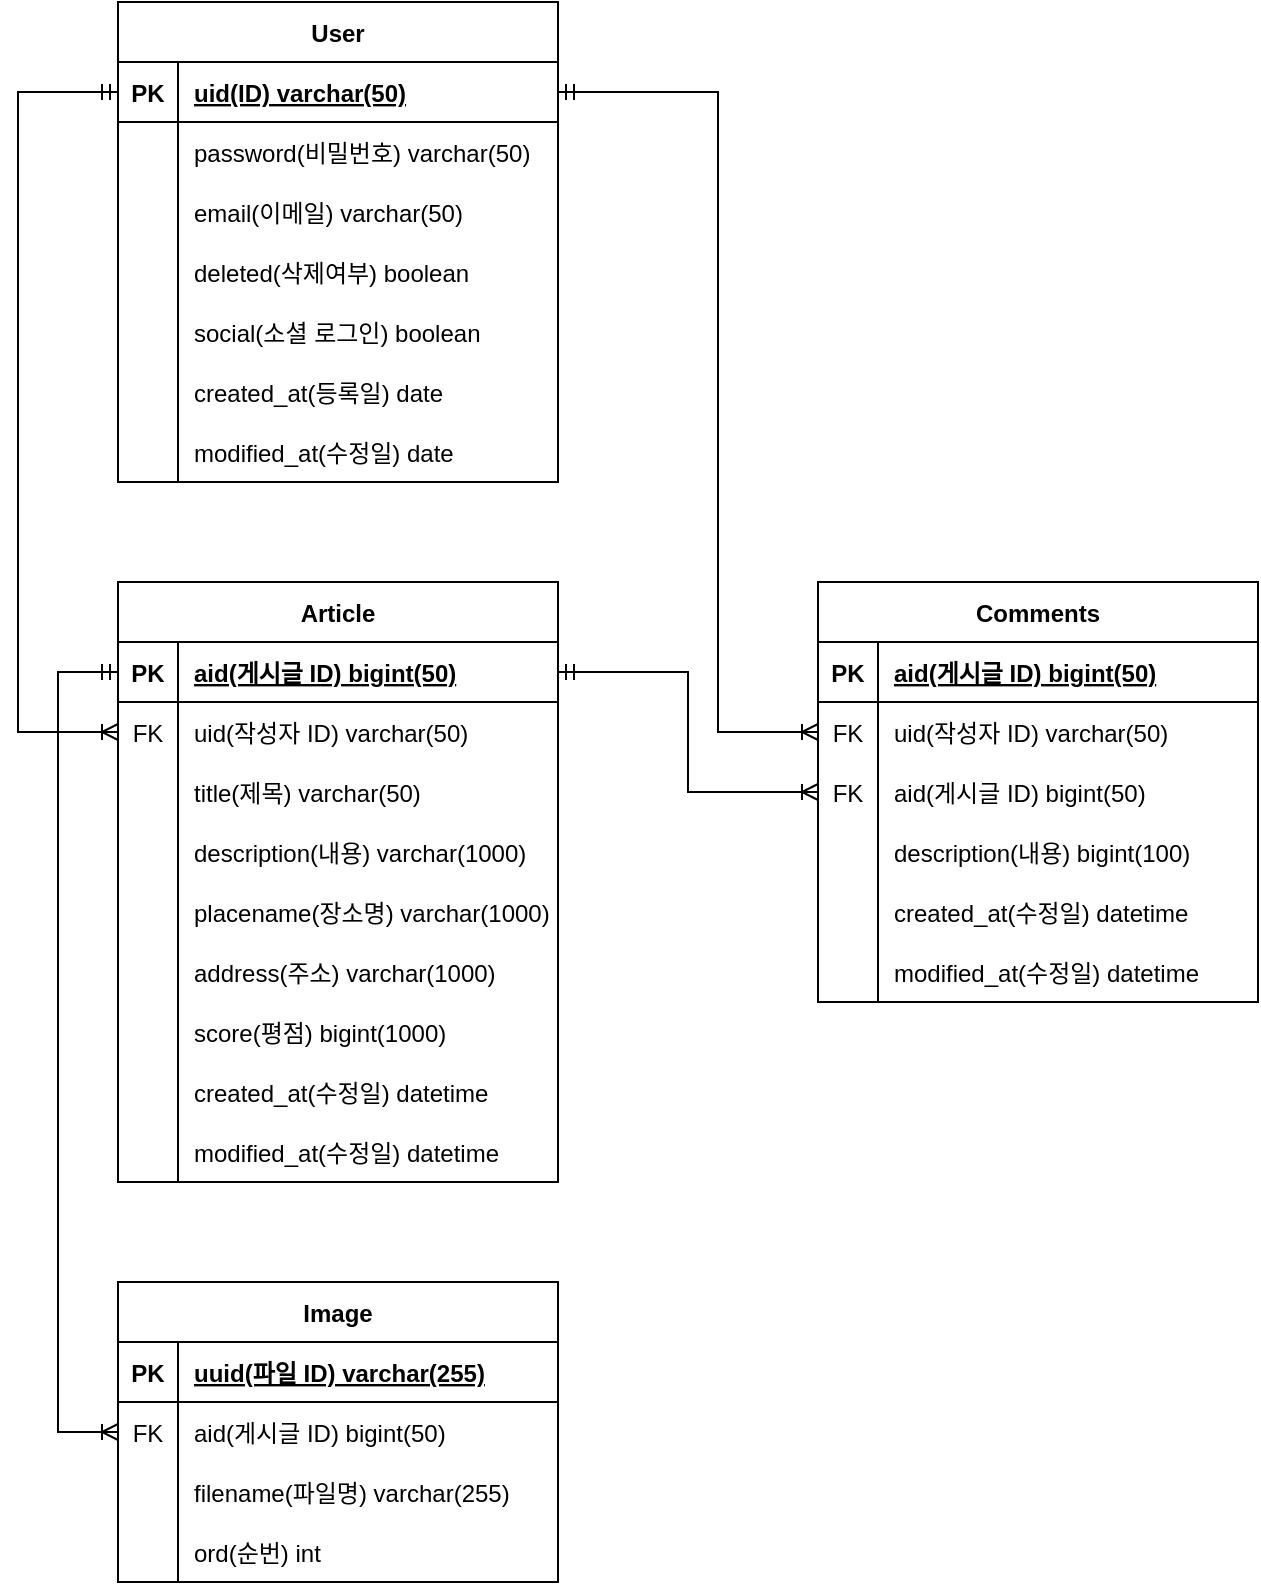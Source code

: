 <mxfile version="20.7.4" type="github">
  <diagram id="lWn-qGTPHl8bMHTvLplZ" name="페이지-1">
    <mxGraphModel dx="1434" dy="796" grid="1" gridSize="10" guides="1" tooltips="1" connect="1" arrows="1" fold="1" page="1" pageScale="1" pageWidth="827" pageHeight="1169" math="0" shadow="0">
      <root>
        <mxCell id="0" />
        <mxCell id="1" parent="0" />
        <mxCell id="y_f0K4TrW3ee3rNUwhz7-5" value="User" style="shape=table;startSize=30;container=1;collapsible=1;childLayout=tableLayout;fixedRows=1;rowLines=0;fontStyle=1;align=center;resizeLast=1;" parent="1" vertex="1">
          <mxGeometry x="120" y="50" width="220" height="240" as="geometry" />
        </mxCell>
        <mxCell id="y_f0K4TrW3ee3rNUwhz7-6" value="" style="shape=tableRow;horizontal=0;startSize=0;swimlaneHead=0;swimlaneBody=0;fillColor=none;collapsible=0;dropTarget=0;points=[[0,0.5],[1,0.5]];portConstraint=eastwest;top=0;left=0;right=0;bottom=1;" parent="y_f0K4TrW3ee3rNUwhz7-5" vertex="1">
          <mxGeometry y="30" width="220" height="30" as="geometry" />
        </mxCell>
        <mxCell id="y_f0K4TrW3ee3rNUwhz7-7" value="PK" style="shape=partialRectangle;connectable=0;fillColor=none;top=0;left=0;bottom=0;right=0;fontStyle=1;overflow=hidden;" parent="y_f0K4TrW3ee3rNUwhz7-6" vertex="1">
          <mxGeometry width="30" height="30" as="geometry">
            <mxRectangle width="30" height="30" as="alternateBounds" />
          </mxGeometry>
        </mxCell>
        <mxCell id="y_f0K4TrW3ee3rNUwhz7-8" value="uid(ID) varchar(50)" style="shape=partialRectangle;connectable=0;fillColor=none;top=0;left=0;bottom=0;right=0;align=left;spacingLeft=6;fontStyle=5;overflow=hidden;" parent="y_f0K4TrW3ee3rNUwhz7-6" vertex="1">
          <mxGeometry x="30" width="190" height="30" as="geometry">
            <mxRectangle width="190" height="30" as="alternateBounds" />
          </mxGeometry>
        </mxCell>
        <mxCell id="y_f0K4TrW3ee3rNUwhz7-9" value="" style="shape=tableRow;horizontal=0;startSize=0;swimlaneHead=0;swimlaneBody=0;fillColor=none;collapsible=0;dropTarget=0;points=[[0,0.5],[1,0.5]];portConstraint=eastwest;top=0;left=0;right=0;bottom=0;" parent="y_f0K4TrW3ee3rNUwhz7-5" vertex="1">
          <mxGeometry y="60" width="220" height="30" as="geometry" />
        </mxCell>
        <mxCell id="y_f0K4TrW3ee3rNUwhz7-10" value="" style="shape=partialRectangle;connectable=0;fillColor=none;top=0;left=0;bottom=0;right=0;editable=1;overflow=hidden;" parent="y_f0K4TrW3ee3rNUwhz7-9" vertex="1">
          <mxGeometry width="30" height="30" as="geometry">
            <mxRectangle width="30" height="30" as="alternateBounds" />
          </mxGeometry>
        </mxCell>
        <mxCell id="y_f0K4TrW3ee3rNUwhz7-11" value="password(비밀번호) varchar(50)" style="shape=partialRectangle;connectable=0;fillColor=none;top=0;left=0;bottom=0;right=0;align=left;spacingLeft=6;overflow=hidden;" parent="y_f0K4TrW3ee3rNUwhz7-9" vertex="1">
          <mxGeometry x="30" width="190" height="30" as="geometry">
            <mxRectangle width="190" height="30" as="alternateBounds" />
          </mxGeometry>
        </mxCell>
        <mxCell id="y_f0K4TrW3ee3rNUwhz7-12" value="" style="shape=tableRow;horizontal=0;startSize=0;swimlaneHead=0;swimlaneBody=0;fillColor=none;collapsible=0;dropTarget=0;points=[[0,0.5],[1,0.5]];portConstraint=eastwest;top=0;left=0;right=0;bottom=0;" parent="y_f0K4TrW3ee3rNUwhz7-5" vertex="1">
          <mxGeometry y="90" width="220" height="30" as="geometry" />
        </mxCell>
        <mxCell id="y_f0K4TrW3ee3rNUwhz7-13" value="" style="shape=partialRectangle;connectable=0;fillColor=none;top=0;left=0;bottom=0;right=0;editable=1;overflow=hidden;" parent="y_f0K4TrW3ee3rNUwhz7-12" vertex="1">
          <mxGeometry width="30" height="30" as="geometry">
            <mxRectangle width="30" height="30" as="alternateBounds" />
          </mxGeometry>
        </mxCell>
        <mxCell id="y_f0K4TrW3ee3rNUwhz7-14" value="email(이메일) varchar(50)" style="shape=partialRectangle;connectable=0;fillColor=none;top=0;left=0;bottom=0;right=0;align=left;spacingLeft=6;overflow=hidden;" parent="y_f0K4TrW3ee3rNUwhz7-12" vertex="1">
          <mxGeometry x="30" width="190" height="30" as="geometry">
            <mxRectangle width="190" height="30" as="alternateBounds" />
          </mxGeometry>
        </mxCell>
        <mxCell id="y_f0K4TrW3ee3rNUwhz7-15" value="" style="shape=tableRow;horizontal=0;startSize=0;swimlaneHead=0;swimlaneBody=0;fillColor=none;collapsible=0;dropTarget=0;points=[[0,0.5],[1,0.5]];portConstraint=eastwest;top=0;left=0;right=0;bottom=0;" parent="y_f0K4TrW3ee3rNUwhz7-5" vertex="1">
          <mxGeometry y="120" width="220" height="30" as="geometry" />
        </mxCell>
        <mxCell id="y_f0K4TrW3ee3rNUwhz7-16" value="" style="shape=partialRectangle;connectable=0;fillColor=none;top=0;left=0;bottom=0;right=0;editable=1;overflow=hidden;" parent="y_f0K4TrW3ee3rNUwhz7-15" vertex="1">
          <mxGeometry width="30" height="30" as="geometry">
            <mxRectangle width="30" height="30" as="alternateBounds" />
          </mxGeometry>
        </mxCell>
        <mxCell id="y_f0K4TrW3ee3rNUwhz7-17" value="deleted(삭제여부) boolean" style="shape=partialRectangle;connectable=0;fillColor=none;top=0;left=0;bottom=0;right=0;align=left;spacingLeft=6;overflow=hidden;" parent="y_f0K4TrW3ee3rNUwhz7-15" vertex="1">
          <mxGeometry x="30" width="190" height="30" as="geometry">
            <mxRectangle width="190" height="30" as="alternateBounds" />
          </mxGeometry>
        </mxCell>
        <mxCell id="y_f0K4TrW3ee3rNUwhz7-24" value="" style="shape=tableRow;horizontal=0;startSize=0;swimlaneHead=0;swimlaneBody=0;fillColor=none;collapsible=0;dropTarget=0;points=[[0,0.5],[1,0.5]];portConstraint=eastwest;top=0;left=0;right=0;bottom=0;" parent="y_f0K4TrW3ee3rNUwhz7-5" vertex="1">
          <mxGeometry y="150" width="220" height="30" as="geometry" />
        </mxCell>
        <mxCell id="y_f0K4TrW3ee3rNUwhz7-25" value="" style="shape=partialRectangle;connectable=0;fillColor=none;top=0;left=0;bottom=0;right=0;editable=1;overflow=hidden;" parent="y_f0K4TrW3ee3rNUwhz7-24" vertex="1">
          <mxGeometry width="30" height="30" as="geometry">
            <mxRectangle width="30" height="30" as="alternateBounds" />
          </mxGeometry>
        </mxCell>
        <mxCell id="y_f0K4TrW3ee3rNUwhz7-26" value="social(소셜 로그인) boolean" style="shape=partialRectangle;connectable=0;fillColor=none;top=0;left=0;bottom=0;right=0;align=left;spacingLeft=6;overflow=hidden;" parent="y_f0K4TrW3ee3rNUwhz7-24" vertex="1">
          <mxGeometry x="30" width="190" height="30" as="geometry">
            <mxRectangle width="190" height="30" as="alternateBounds" />
          </mxGeometry>
        </mxCell>
        <mxCell id="y_f0K4TrW3ee3rNUwhz7-27" value="" style="shape=tableRow;horizontal=0;startSize=0;swimlaneHead=0;swimlaneBody=0;fillColor=none;collapsible=0;dropTarget=0;points=[[0,0.5],[1,0.5]];portConstraint=eastwest;top=0;left=0;right=0;bottom=0;" parent="y_f0K4TrW3ee3rNUwhz7-5" vertex="1">
          <mxGeometry y="180" width="220" height="30" as="geometry" />
        </mxCell>
        <mxCell id="y_f0K4TrW3ee3rNUwhz7-28" value="" style="shape=partialRectangle;connectable=0;fillColor=none;top=0;left=0;bottom=0;right=0;editable=1;overflow=hidden;" parent="y_f0K4TrW3ee3rNUwhz7-27" vertex="1">
          <mxGeometry width="30" height="30" as="geometry">
            <mxRectangle width="30" height="30" as="alternateBounds" />
          </mxGeometry>
        </mxCell>
        <mxCell id="y_f0K4TrW3ee3rNUwhz7-29" value="created_at(등록일) date" style="shape=partialRectangle;connectable=0;fillColor=none;top=0;left=0;bottom=0;right=0;align=left;spacingLeft=6;overflow=hidden;" parent="y_f0K4TrW3ee3rNUwhz7-27" vertex="1">
          <mxGeometry x="30" width="190" height="30" as="geometry">
            <mxRectangle width="190" height="30" as="alternateBounds" />
          </mxGeometry>
        </mxCell>
        <mxCell id="y_f0K4TrW3ee3rNUwhz7-30" value="" style="shape=tableRow;horizontal=0;startSize=0;swimlaneHead=0;swimlaneBody=0;fillColor=none;collapsible=0;dropTarget=0;points=[[0,0.5],[1,0.5]];portConstraint=eastwest;top=0;left=0;right=0;bottom=0;" parent="y_f0K4TrW3ee3rNUwhz7-5" vertex="1">
          <mxGeometry y="210" width="220" height="30" as="geometry" />
        </mxCell>
        <mxCell id="y_f0K4TrW3ee3rNUwhz7-31" value="" style="shape=partialRectangle;connectable=0;fillColor=none;top=0;left=0;bottom=0;right=0;editable=1;overflow=hidden;" parent="y_f0K4TrW3ee3rNUwhz7-30" vertex="1">
          <mxGeometry width="30" height="30" as="geometry">
            <mxRectangle width="30" height="30" as="alternateBounds" />
          </mxGeometry>
        </mxCell>
        <mxCell id="y_f0K4TrW3ee3rNUwhz7-32" value="modified_at(수정일) date" style="shape=partialRectangle;connectable=0;fillColor=none;top=0;left=0;bottom=0;right=0;align=left;spacingLeft=6;overflow=hidden;" parent="y_f0K4TrW3ee3rNUwhz7-30" vertex="1">
          <mxGeometry x="30" width="190" height="30" as="geometry">
            <mxRectangle width="190" height="30" as="alternateBounds" />
          </mxGeometry>
        </mxCell>
        <mxCell id="y_f0K4TrW3ee3rNUwhz7-33" value="Article" style="shape=table;startSize=30;container=1;collapsible=1;childLayout=tableLayout;fixedRows=1;rowLines=0;fontStyle=1;align=center;resizeLast=1;" parent="1" vertex="1">
          <mxGeometry x="120" y="340" width="220" height="300" as="geometry" />
        </mxCell>
        <mxCell id="y_f0K4TrW3ee3rNUwhz7-34" value="" style="shape=tableRow;horizontal=0;startSize=0;swimlaneHead=0;swimlaneBody=0;fillColor=none;collapsible=0;dropTarget=0;points=[[0,0.5],[1,0.5]];portConstraint=eastwest;top=0;left=0;right=0;bottom=1;" parent="y_f0K4TrW3ee3rNUwhz7-33" vertex="1">
          <mxGeometry y="30" width="220" height="30" as="geometry" />
        </mxCell>
        <mxCell id="y_f0K4TrW3ee3rNUwhz7-35" value="PK" style="shape=partialRectangle;connectable=0;fillColor=none;top=0;left=0;bottom=0;right=0;fontStyle=1;overflow=hidden;" parent="y_f0K4TrW3ee3rNUwhz7-34" vertex="1">
          <mxGeometry width="30" height="30" as="geometry">
            <mxRectangle width="30" height="30" as="alternateBounds" />
          </mxGeometry>
        </mxCell>
        <mxCell id="y_f0K4TrW3ee3rNUwhz7-36" value="aid(게시글 ID) bigint(50)" style="shape=partialRectangle;connectable=0;fillColor=none;top=0;left=0;bottom=0;right=0;align=left;spacingLeft=6;fontStyle=5;overflow=hidden;" parent="y_f0K4TrW3ee3rNUwhz7-34" vertex="1">
          <mxGeometry x="30" width="190" height="30" as="geometry">
            <mxRectangle width="190" height="30" as="alternateBounds" />
          </mxGeometry>
        </mxCell>
        <mxCell id="y_f0K4TrW3ee3rNUwhz7-37" value="" style="shape=tableRow;horizontal=0;startSize=0;swimlaneHead=0;swimlaneBody=0;fillColor=none;collapsible=0;dropTarget=0;points=[[0,0.5],[1,0.5]];portConstraint=eastwest;top=0;left=0;right=0;bottom=0;" parent="y_f0K4TrW3ee3rNUwhz7-33" vertex="1">
          <mxGeometry y="60" width="220" height="30" as="geometry" />
        </mxCell>
        <mxCell id="y_f0K4TrW3ee3rNUwhz7-38" value="FK" style="shape=partialRectangle;connectable=0;fillColor=none;top=0;left=0;bottom=0;right=0;editable=1;overflow=hidden;" parent="y_f0K4TrW3ee3rNUwhz7-37" vertex="1">
          <mxGeometry width="30" height="30" as="geometry">
            <mxRectangle width="30" height="30" as="alternateBounds" />
          </mxGeometry>
        </mxCell>
        <mxCell id="y_f0K4TrW3ee3rNUwhz7-39" value="uid(작성자 ID) varchar(50)" style="shape=partialRectangle;connectable=0;fillColor=none;top=0;left=0;bottom=0;right=0;align=left;spacingLeft=6;overflow=hidden;" parent="y_f0K4TrW3ee3rNUwhz7-37" vertex="1">
          <mxGeometry x="30" width="190" height="30" as="geometry">
            <mxRectangle width="190" height="30" as="alternateBounds" />
          </mxGeometry>
        </mxCell>
        <mxCell id="y_f0K4TrW3ee3rNUwhz7-40" value="" style="shape=tableRow;horizontal=0;startSize=0;swimlaneHead=0;swimlaneBody=0;fillColor=none;collapsible=0;dropTarget=0;points=[[0,0.5],[1,0.5]];portConstraint=eastwest;top=0;left=0;right=0;bottom=0;" parent="y_f0K4TrW3ee3rNUwhz7-33" vertex="1">
          <mxGeometry y="90" width="220" height="30" as="geometry" />
        </mxCell>
        <mxCell id="y_f0K4TrW3ee3rNUwhz7-41" value="" style="shape=partialRectangle;connectable=0;fillColor=none;top=0;left=0;bottom=0;right=0;editable=1;overflow=hidden;" parent="y_f0K4TrW3ee3rNUwhz7-40" vertex="1">
          <mxGeometry width="30" height="30" as="geometry">
            <mxRectangle width="30" height="30" as="alternateBounds" />
          </mxGeometry>
        </mxCell>
        <mxCell id="y_f0K4TrW3ee3rNUwhz7-42" value="title(제목) varchar(50)" style="shape=partialRectangle;connectable=0;fillColor=none;top=0;left=0;bottom=0;right=0;align=left;spacingLeft=6;overflow=hidden;" parent="y_f0K4TrW3ee3rNUwhz7-40" vertex="1">
          <mxGeometry x="30" width="190" height="30" as="geometry">
            <mxRectangle width="190" height="30" as="alternateBounds" />
          </mxGeometry>
        </mxCell>
        <mxCell id="y_f0K4TrW3ee3rNUwhz7-43" value="" style="shape=tableRow;horizontal=0;startSize=0;swimlaneHead=0;swimlaneBody=0;fillColor=none;collapsible=0;dropTarget=0;points=[[0,0.5],[1,0.5]];portConstraint=eastwest;top=0;left=0;right=0;bottom=0;" parent="y_f0K4TrW3ee3rNUwhz7-33" vertex="1">
          <mxGeometry y="120" width="220" height="30" as="geometry" />
        </mxCell>
        <mxCell id="y_f0K4TrW3ee3rNUwhz7-44" value="" style="shape=partialRectangle;connectable=0;fillColor=none;top=0;left=0;bottom=0;right=0;editable=1;overflow=hidden;" parent="y_f0K4TrW3ee3rNUwhz7-43" vertex="1">
          <mxGeometry width="30" height="30" as="geometry">
            <mxRectangle width="30" height="30" as="alternateBounds" />
          </mxGeometry>
        </mxCell>
        <mxCell id="y_f0K4TrW3ee3rNUwhz7-45" value="description(내용) varchar(1000)" style="shape=partialRectangle;connectable=0;fillColor=none;top=0;left=0;bottom=0;right=0;align=left;spacingLeft=6;overflow=hidden;" parent="y_f0K4TrW3ee3rNUwhz7-43" vertex="1">
          <mxGeometry x="30" width="190" height="30" as="geometry">
            <mxRectangle width="190" height="30" as="alternateBounds" />
          </mxGeometry>
        </mxCell>
        <mxCell id="YidF1pP-tPhRSYXOhcOL-1" value="" style="shape=tableRow;horizontal=0;startSize=0;swimlaneHead=0;swimlaneBody=0;fillColor=none;collapsible=0;dropTarget=0;points=[[0,0.5],[1,0.5]];portConstraint=eastwest;top=0;left=0;right=0;bottom=0;" vertex="1" parent="y_f0K4TrW3ee3rNUwhz7-33">
          <mxGeometry y="150" width="220" height="30" as="geometry" />
        </mxCell>
        <mxCell id="YidF1pP-tPhRSYXOhcOL-2" value="" style="shape=partialRectangle;connectable=0;fillColor=none;top=0;left=0;bottom=0;right=0;editable=1;overflow=hidden;" vertex="1" parent="YidF1pP-tPhRSYXOhcOL-1">
          <mxGeometry width="30" height="30" as="geometry">
            <mxRectangle width="30" height="30" as="alternateBounds" />
          </mxGeometry>
        </mxCell>
        <mxCell id="YidF1pP-tPhRSYXOhcOL-3" value="placename(장소명) varchar(1000)" style="shape=partialRectangle;connectable=0;fillColor=none;top=0;left=0;bottom=0;right=0;align=left;spacingLeft=6;overflow=hidden;" vertex="1" parent="YidF1pP-tPhRSYXOhcOL-1">
          <mxGeometry x="30" width="190" height="30" as="geometry">
            <mxRectangle width="190" height="30" as="alternateBounds" />
          </mxGeometry>
        </mxCell>
        <mxCell id="YidF1pP-tPhRSYXOhcOL-4" value="" style="shape=tableRow;horizontal=0;startSize=0;swimlaneHead=0;swimlaneBody=0;fillColor=none;collapsible=0;dropTarget=0;points=[[0,0.5],[1,0.5]];portConstraint=eastwest;top=0;left=0;right=0;bottom=0;" vertex="1" parent="y_f0K4TrW3ee3rNUwhz7-33">
          <mxGeometry y="180" width="220" height="30" as="geometry" />
        </mxCell>
        <mxCell id="YidF1pP-tPhRSYXOhcOL-5" value="" style="shape=partialRectangle;connectable=0;fillColor=none;top=0;left=0;bottom=0;right=0;editable=1;overflow=hidden;" vertex="1" parent="YidF1pP-tPhRSYXOhcOL-4">
          <mxGeometry width="30" height="30" as="geometry">
            <mxRectangle width="30" height="30" as="alternateBounds" />
          </mxGeometry>
        </mxCell>
        <mxCell id="YidF1pP-tPhRSYXOhcOL-6" value="address(주소) varchar(1000)" style="shape=partialRectangle;connectable=0;fillColor=none;top=0;left=0;bottom=0;right=0;align=left;spacingLeft=6;overflow=hidden;" vertex="1" parent="YidF1pP-tPhRSYXOhcOL-4">
          <mxGeometry x="30" width="190" height="30" as="geometry">
            <mxRectangle width="190" height="30" as="alternateBounds" />
          </mxGeometry>
        </mxCell>
        <mxCell id="y_f0K4TrW3ee3rNUwhz7-46" value="" style="shape=tableRow;horizontal=0;startSize=0;swimlaneHead=0;swimlaneBody=0;fillColor=none;collapsible=0;dropTarget=0;points=[[0,0.5],[1,0.5]];portConstraint=eastwest;top=0;left=0;right=0;bottom=0;" parent="y_f0K4TrW3ee3rNUwhz7-33" vertex="1">
          <mxGeometry y="210" width="220" height="30" as="geometry" />
        </mxCell>
        <mxCell id="y_f0K4TrW3ee3rNUwhz7-47" value="" style="shape=partialRectangle;connectable=0;fillColor=none;top=0;left=0;bottom=0;right=0;editable=1;overflow=hidden;" parent="y_f0K4TrW3ee3rNUwhz7-46" vertex="1">
          <mxGeometry width="30" height="30" as="geometry">
            <mxRectangle width="30" height="30" as="alternateBounds" />
          </mxGeometry>
        </mxCell>
        <mxCell id="y_f0K4TrW3ee3rNUwhz7-48" value="score(평점) bigint(1000)" style="shape=partialRectangle;connectable=0;fillColor=none;top=0;left=0;bottom=0;right=0;align=left;spacingLeft=6;overflow=hidden;" parent="y_f0K4TrW3ee3rNUwhz7-46" vertex="1">
          <mxGeometry x="30" width="190" height="30" as="geometry">
            <mxRectangle width="190" height="30" as="alternateBounds" />
          </mxGeometry>
        </mxCell>
        <mxCell id="y_f0K4TrW3ee3rNUwhz7-52" value="" style="shape=tableRow;horizontal=0;startSize=0;swimlaneHead=0;swimlaneBody=0;fillColor=none;collapsible=0;dropTarget=0;points=[[0,0.5],[1,0.5]];portConstraint=eastwest;top=0;left=0;right=0;bottom=0;" parent="y_f0K4TrW3ee3rNUwhz7-33" vertex="1">
          <mxGeometry y="240" width="220" height="30" as="geometry" />
        </mxCell>
        <mxCell id="y_f0K4TrW3ee3rNUwhz7-53" value="" style="shape=partialRectangle;connectable=0;fillColor=none;top=0;left=0;bottom=0;right=0;editable=1;overflow=hidden;" parent="y_f0K4TrW3ee3rNUwhz7-52" vertex="1">
          <mxGeometry width="30" height="30" as="geometry">
            <mxRectangle width="30" height="30" as="alternateBounds" />
          </mxGeometry>
        </mxCell>
        <mxCell id="y_f0K4TrW3ee3rNUwhz7-54" value="created_at(수정일) datetime" style="shape=partialRectangle;connectable=0;fillColor=none;top=0;left=0;bottom=0;right=0;align=left;spacingLeft=6;overflow=hidden;" parent="y_f0K4TrW3ee3rNUwhz7-52" vertex="1">
          <mxGeometry x="30" width="190" height="30" as="geometry">
            <mxRectangle width="190" height="30" as="alternateBounds" />
          </mxGeometry>
        </mxCell>
        <mxCell id="y_f0K4TrW3ee3rNUwhz7-55" value="" style="shape=tableRow;horizontal=0;startSize=0;swimlaneHead=0;swimlaneBody=0;fillColor=none;collapsible=0;dropTarget=0;points=[[0,0.5],[1,0.5]];portConstraint=eastwest;top=0;left=0;right=0;bottom=0;" parent="y_f0K4TrW3ee3rNUwhz7-33" vertex="1">
          <mxGeometry y="270" width="220" height="30" as="geometry" />
        </mxCell>
        <mxCell id="y_f0K4TrW3ee3rNUwhz7-56" value="" style="shape=partialRectangle;connectable=0;fillColor=none;top=0;left=0;bottom=0;right=0;editable=1;overflow=hidden;" parent="y_f0K4TrW3ee3rNUwhz7-55" vertex="1">
          <mxGeometry width="30" height="30" as="geometry">
            <mxRectangle width="30" height="30" as="alternateBounds" />
          </mxGeometry>
        </mxCell>
        <mxCell id="y_f0K4TrW3ee3rNUwhz7-57" value="modified_at(수정일) datetime" style="shape=partialRectangle;connectable=0;fillColor=none;top=0;left=0;bottom=0;right=0;align=left;spacingLeft=6;overflow=hidden;" parent="y_f0K4TrW3ee3rNUwhz7-55" vertex="1">
          <mxGeometry x="30" width="190" height="30" as="geometry">
            <mxRectangle width="190" height="30" as="alternateBounds" />
          </mxGeometry>
        </mxCell>
        <mxCell id="y_f0K4TrW3ee3rNUwhz7-58" value="Comments" style="shape=table;startSize=30;container=1;collapsible=1;childLayout=tableLayout;fixedRows=1;rowLines=0;fontStyle=1;align=center;resizeLast=1;" parent="1" vertex="1">
          <mxGeometry x="470" y="340" width="220" height="210" as="geometry" />
        </mxCell>
        <mxCell id="y_f0K4TrW3ee3rNUwhz7-59" value="" style="shape=tableRow;horizontal=0;startSize=0;swimlaneHead=0;swimlaneBody=0;fillColor=none;collapsible=0;dropTarget=0;points=[[0,0.5],[1,0.5]];portConstraint=eastwest;top=0;left=0;right=0;bottom=1;" parent="y_f0K4TrW3ee3rNUwhz7-58" vertex="1">
          <mxGeometry y="30" width="220" height="30" as="geometry" />
        </mxCell>
        <mxCell id="y_f0K4TrW3ee3rNUwhz7-60" value="PK" style="shape=partialRectangle;connectable=0;fillColor=none;top=0;left=0;bottom=0;right=0;fontStyle=1;overflow=hidden;" parent="y_f0K4TrW3ee3rNUwhz7-59" vertex="1">
          <mxGeometry width="30" height="30" as="geometry">
            <mxRectangle width="30" height="30" as="alternateBounds" />
          </mxGeometry>
        </mxCell>
        <mxCell id="y_f0K4TrW3ee3rNUwhz7-61" value="aid(게시글 ID) bigint(50)" style="shape=partialRectangle;connectable=0;fillColor=none;top=0;left=0;bottom=0;right=0;align=left;spacingLeft=6;fontStyle=5;overflow=hidden;" parent="y_f0K4TrW3ee3rNUwhz7-59" vertex="1">
          <mxGeometry x="30" width="190" height="30" as="geometry">
            <mxRectangle width="190" height="30" as="alternateBounds" />
          </mxGeometry>
        </mxCell>
        <mxCell id="y_f0K4TrW3ee3rNUwhz7-62" value="" style="shape=tableRow;horizontal=0;startSize=0;swimlaneHead=0;swimlaneBody=0;fillColor=none;collapsible=0;dropTarget=0;points=[[0,0.5],[1,0.5]];portConstraint=eastwest;top=0;left=0;right=0;bottom=0;" parent="y_f0K4TrW3ee3rNUwhz7-58" vertex="1">
          <mxGeometry y="60" width="220" height="30" as="geometry" />
        </mxCell>
        <mxCell id="y_f0K4TrW3ee3rNUwhz7-63" value="FK" style="shape=partialRectangle;connectable=0;fillColor=none;top=0;left=0;bottom=0;right=0;editable=1;overflow=hidden;" parent="y_f0K4TrW3ee3rNUwhz7-62" vertex="1">
          <mxGeometry width="30" height="30" as="geometry">
            <mxRectangle width="30" height="30" as="alternateBounds" />
          </mxGeometry>
        </mxCell>
        <mxCell id="y_f0K4TrW3ee3rNUwhz7-64" value="uid(작성자 ID) varchar(50)" style="shape=partialRectangle;connectable=0;fillColor=none;top=0;left=0;bottom=0;right=0;align=left;spacingLeft=6;overflow=hidden;" parent="y_f0K4TrW3ee3rNUwhz7-62" vertex="1">
          <mxGeometry x="30" width="190" height="30" as="geometry">
            <mxRectangle width="190" height="30" as="alternateBounds" />
          </mxGeometry>
        </mxCell>
        <mxCell id="y_f0K4TrW3ee3rNUwhz7-83" value="" style="shape=tableRow;horizontal=0;startSize=0;swimlaneHead=0;swimlaneBody=0;fillColor=none;collapsible=0;dropTarget=0;points=[[0,0.5],[1,0.5]];portConstraint=eastwest;top=0;left=0;right=0;bottom=0;" parent="y_f0K4TrW3ee3rNUwhz7-58" vertex="1">
          <mxGeometry y="90" width="220" height="30" as="geometry" />
        </mxCell>
        <mxCell id="y_f0K4TrW3ee3rNUwhz7-84" value="FK" style="shape=partialRectangle;connectable=0;fillColor=none;top=0;left=0;bottom=0;right=0;editable=1;overflow=hidden;" parent="y_f0K4TrW3ee3rNUwhz7-83" vertex="1">
          <mxGeometry width="30" height="30" as="geometry">
            <mxRectangle width="30" height="30" as="alternateBounds" />
          </mxGeometry>
        </mxCell>
        <mxCell id="y_f0K4TrW3ee3rNUwhz7-85" value="aid(게시글 ID) bigint(50)" style="shape=partialRectangle;connectable=0;fillColor=none;top=0;left=0;bottom=0;right=0;align=left;spacingLeft=6;overflow=hidden;" parent="y_f0K4TrW3ee3rNUwhz7-83" vertex="1">
          <mxGeometry x="30" width="190" height="30" as="geometry">
            <mxRectangle width="190" height="30" as="alternateBounds" />
          </mxGeometry>
        </mxCell>
        <mxCell id="y_f0K4TrW3ee3rNUwhz7-68" value="" style="shape=tableRow;horizontal=0;startSize=0;swimlaneHead=0;swimlaneBody=0;fillColor=none;collapsible=0;dropTarget=0;points=[[0,0.5],[1,0.5]];portConstraint=eastwest;top=0;left=0;right=0;bottom=0;" parent="y_f0K4TrW3ee3rNUwhz7-58" vertex="1">
          <mxGeometry y="120" width="220" height="30" as="geometry" />
        </mxCell>
        <mxCell id="y_f0K4TrW3ee3rNUwhz7-69" value="" style="shape=partialRectangle;connectable=0;fillColor=none;top=0;left=0;bottom=0;right=0;editable=1;overflow=hidden;" parent="y_f0K4TrW3ee3rNUwhz7-68" vertex="1">
          <mxGeometry width="30" height="30" as="geometry">
            <mxRectangle width="30" height="30" as="alternateBounds" />
          </mxGeometry>
        </mxCell>
        <mxCell id="y_f0K4TrW3ee3rNUwhz7-70" value="description(내용) bigint(100)" style="shape=partialRectangle;connectable=0;fillColor=none;top=0;left=0;bottom=0;right=0;align=left;spacingLeft=6;overflow=hidden;" parent="y_f0K4TrW3ee3rNUwhz7-68" vertex="1">
          <mxGeometry x="30" width="190" height="30" as="geometry">
            <mxRectangle width="190" height="30" as="alternateBounds" />
          </mxGeometry>
        </mxCell>
        <mxCell id="y_f0K4TrW3ee3rNUwhz7-77" value="" style="shape=tableRow;horizontal=0;startSize=0;swimlaneHead=0;swimlaneBody=0;fillColor=none;collapsible=0;dropTarget=0;points=[[0,0.5],[1,0.5]];portConstraint=eastwest;top=0;left=0;right=0;bottom=0;" parent="y_f0K4TrW3ee3rNUwhz7-58" vertex="1">
          <mxGeometry y="150" width="220" height="30" as="geometry" />
        </mxCell>
        <mxCell id="y_f0K4TrW3ee3rNUwhz7-78" value="" style="shape=partialRectangle;connectable=0;fillColor=none;top=0;left=0;bottom=0;right=0;editable=1;overflow=hidden;" parent="y_f0K4TrW3ee3rNUwhz7-77" vertex="1">
          <mxGeometry width="30" height="30" as="geometry">
            <mxRectangle width="30" height="30" as="alternateBounds" />
          </mxGeometry>
        </mxCell>
        <mxCell id="y_f0K4TrW3ee3rNUwhz7-79" value="created_at(수정일) datetime" style="shape=partialRectangle;connectable=0;fillColor=none;top=0;left=0;bottom=0;right=0;align=left;spacingLeft=6;overflow=hidden;" parent="y_f0K4TrW3ee3rNUwhz7-77" vertex="1">
          <mxGeometry x="30" width="190" height="30" as="geometry">
            <mxRectangle width="190" height="30" as="alternateBounds" />
          </mxGeometry>
        </mxCell>
        <mxCell id="y_f0K4TrW3ee3rNUwhz7-80" value="" style="shape=tableRow;horizontal=0;startSize=0;swimlaneHead=0;swimlaneBody=0;fillColor=none;collapsible=0;dropTarget=0;points=[[0,0.5],[1,0.5]];portConstraint=eastwest;top=0;left=0;right=0;bottom=0;" parent="y_f0K4TrW3ee3rNUwhz7-58" vertex="1">
          <mxGeometry y="180" width="220" height="30" as="geometry" />
        </mxCell>
        <mxCell id="y_f0K4TrW3ee3rNUwhz7-81" value="" style="shape=partialRectangle;connectable=0;fillColor=none;top=0;left=0;bottom=0;right=0;editable=1;overflow=hidden;" parent="y_f0K4TrW3ee3rNUwhz7-80" vertex="1">
          <mxGeometry width="30" height="30" as="geometry">
            <mxRectangle width="30" height="30" as="alternateBounds" />
          </mxGeometry>
        </mxCell>
        <mxCell id="y_f0K4TrW3ee3rNUwhz7-82" value="modified_at(수정일) datetime" style="shape=partialRectangle;connectable=0;fillColor=none;top=0;left=0;bottom=0;right=0;align=left;spacingLeft=6;overflow=hidden;" parent="y_f0K4TrW3ee3rNUwhz7-80" vertex="1">
          <mxGeometry x="30" width="190" height="30" as="geometry">
            <mxRectangle width="190" height="30" as="alternateBounds" />
          </mxGeometry>
        </mxCell>
        <mxCell id="y_f0K4TrW3ee3rNUwhz7-89" value="Image" style="shape=table;startSize=30;container=1;collapsible=1;childLayout=tableLayout;fixedRows=1;rowLines=0;fontStyle=1;align=center;resizeLast=1;" parent="1" vertex="1">
          <mxGeometry x="120" y="690" width="220" height="150" as="geometry" />
        </mxCell>
        <mxCell id="y_f0K4TrW3ee3rNUwhz7-90" value="" style="shape=tableRow;horizontal=0;startSize=0;swimlaneHead=0;swimlaneBody=0;fillColor=none;collapsible=0;dropTarget=0;points=[[0,0.5],[1,0.5]];portConstraint=eastwest;top=0;left=0;right=0;bottom=1;" parent="y_f0K4TrW3ee3rNUwhz7-89" vertex="1">
          <mxGeometry y="30" width="220" height="30" as="geometry" />
        </mxCell>
        <mxCell id="y_f0K4TrW3ee3rNUwhz7-91" value="PK" style="shape=partialRectangle;connectable=0;fillColor=none;top=0;left=0;bottom=0;right=0;fontStyle=1;overflow=hidden;" parent="y_f0K4TrW3ee3rNUwhz7-90" vertex="1">
          <mxGeometry width="30" height="30" as="geometry">
            <mxRectangle width="30" height="30" as="alternateBounds" />
          </mxGeometry>
        </mxCell>
        <mxCell id="y_f0K4TrW3ee3rNUwhz7-92" value="uuid(파일 ID) varchar(255)" style="shape=partialRectangle;connectable=0;fillColor=none;top=0;left=0;bottom=0;right=0;align=left;spacingLeft=6;fontStyle=5;overflow=hidden;" parent="y_f0K4TrW3ee3rNUwhz7-90" vertex="1">
          <mxGeometry x="30" width="190" height="30" as="geometry">
            <mxRectangle width="190" height="30" as="alternateBounds" />
          </mxGeometry>
        </mxCell>
        <mxCell id="y_f0K4TrW3ee3rNUwhz7-93" value="" style="shape=tableRow;horizontal=0;startSize=0;swimlaneHead=0;swimlaneBody=0;fillColor=none;collapsible=0;dropTarget=0;points=[[0,0.5],[1,0.5]];portConstraint=eastwest;top=0;left=0;right=0;bottom=0;" parent="y_f0K4TrW3ee3rNUwhz7-89" vertex="1">
          <mxGeometry y="60" width="220" height="30" as="geometry" />
        </mxCell>
        <mxCell id="y_f0K4TrW3ee3rNUwhz7-94" value="FK" style="shape=partialRectangle;connectable=0;fillColor=none;top=0;left=0;bottom=0;right=0;editable=1;overflow=hidden;" parent="y_f0K4TrW3ee3rNUwhz7-93" vertex="1">
          <mxGeometry width="30" height="30" as="geometry">
            <mxRectangle width="30" height="30" as="alternateBounds" />
          </mxGeometry>
        </mxCell>
        <mxCell id="y_f0K4TrW3ee3rNUwhz7-95" value="aid(게시글 ID) bigint(50)" style="shape=partialRectangle;connectable=0;fillColor=none;top=0;left=0;bottom=0;right=0;align=left;spacingLeft=6;overflow=hidden;" parent="y_f0K4TrW3ee3rNUwhz7-93" vertex="1">
          <mxGeometry x="30" width="190" height="30" as="geometry">
            <mxRectangle width="190" height="30" as="alternateBounds" />
          </mxGeometry>
        </mxCell>
        <mxCell id="y_f0K4TrW3ee3rNUwhz7-96" value="" style="shape=tableRow;horizontal=0;startSize=0;swimlaneHead=0;swimlaneBody=0;fillColor=none;collapsible=0;dropTarget=0;points=[[0,0.5],[1,0.5]];portConstraint=eastwest;top=0;left=0;right=0;bottom=0;" parent="y_f0K4TrW3ee3rNUwhz7-89" vertex="1">
          <mxGeometry y="90" width="220" height="30" as="geometry" />
        </mxCell>
        <mxCell id="y_f0K4TrW3ee3rNUwhz7-97" value="" style="shape=partialRectangle;connectable=0;fillColor=none;top=0;left=0;bottom=0;right=0;editable=1;overflow=hidden;" parent="y_f0K4TrW3ee3rNUwhz7-96" vertex="1">
          <mxGeometry width="30" height="30" as="geometry">
            <mxRectangle width="30" height="30" as="alternateBounds" />
          </mxGeometry>
        </mxCell>
        <mxCell id="y_f0K4TrW3ee3rNUwhz7-98" value="filename(파일명) varchar(255)" style="shape=partialRectangle;connectable=0;fillColor=none;top=0;left=0;bottom=0;right=0;align=left;spacingLeft=6;overflow=hidden;" parent="y_f0K4TrW3ee3rNUwhz7-96" vertex="1">
          <mxGeometry x="30" width="190" height="30" as="geometry">
            <mxRectangle width="190" height="30" as="alternateBounds" />
          </mxGeometry>
        </mxCell>
        <mxCell id="y_f0K4TrW3ee3rNUwhz7-99" value="" style="shape=tableRow;horizontal=0;startSize=0;swimlaneHead=0;swimlaneBody=0;fillColor=none;collapsible=0;dropTarget=0;points=[[0,0.5],[1,0.5]];portConstraint=eastwest;top=0;left=0;right=0;bottom=0;" parent="y_f0K4TrW3ee3rNUwhz7-89" vertex="1">
          <mxGeometry y="120" width="220" height="30" as="geometry" />
        </mxCell>
        <mxCell id="y_f0K4TrW3ee3rNUwhz7-100" value="" style="shape=partialRectangle;connectable=0;fillColor=none;top=0;left=0;bottom=0;right=0;editable=1;overflow=hidden;" parent="y_f0K4TrW3ee3rNUwhz7-99" vertex="1">
          <mxGeometry width="30" height="30" as="geometry">
            <mxRectangle width="30" height="30" as="alternateBounds" />
          </mxGeometry>
        </mxCell>
        <mxCell id="y_f0K4TrW3ee3rNUwhz7-101" value="ord(순번) int" style="shape=partialRectangle;connectable=0;fillColor=none;top=0;left=0;bottom=0;right=0;align=left;spacingLeft=6;overflow=hidden;" parent="y_f0K4TrW3ee3rNUwhz7-99" vertex="1">
          <mxGeometry x="30" width="190" height="30" as="geometry">
            <mxRectangle width="190" height="30" as="alternateBounds" />
          </mxGeometry>
        </mxCell>
        <mxCell id="y_f0K4TrW3ee3rNUwhz7-117" value="" style="edgeStyle=elbowEdgeStyle;fontSize=12;html=1;endArrow=ERoneToMany;startArrow=ERmandOne;rounded=0;entryX=0;entryY=0.5;entryDx=0;entryDy=0;exitX=1;exitY=0.5;exitDx=0;exitDy=0;" parent="1" source="y_f0K4TrW3ee3rNUwhz7-34" target="y_f0K4TrW3ee3rNUwhz7-83" edge="1">
          <mxGeometry width="100" height="100" relative="1" as="geometry">
            <mxPoint x="340" y="380" as="sourcePoint" />
            <mxPoint x="440" y="280" as="targetPoint" />
          </mxGeometry>
        </mxCell>
        <mxCell id="y_f0K4TrW3ee3rNUwhz7-118" value="" style="edgeStyle=elbowEdgeStyle;fontSize=12;html=1;endArrow=ERoneToMany;startArrow=ERmandOne;rounded=0;exitX=0;exitY=0.5;exitDx=0;exitDy=0;entryX=0;entryY=0.5;entryDx=0;entryDy=0;" parent="1" source="y_f0K4TrW3ee3rNUwhz7-34" target="y_f0K4TrW3ee3rNUwhz7-93" edge="1">
          <mxGeometry width="100" height="100" relative="1" as="geometry">
            <mxPoint x="50" y="400" as="sourcePoint" />
            <mxPoint x="150" y="300" as="targetPoint" />
            <Array as="points">
              <mxPoint x="90" y="550" />
            </Array>
          </mxGeometry>
        </mxCell>
        <mxCell id="y_f0K4TrW3ee3rNUwhz7-119" value="" style="edgeStyle=elbowEdgeStyle;fontSize=12;html=1;endArrow=ERoneToMany;startArrow=ERmandOne;rounded=0;exitX=0;exitY=0.5;exitDx=0;exitDy=0;entryX=0;entryY=0.5;entryDx=0;entryDy=0;" parent="1" source="y_f0K4TrW3ee3rNUwhz7-6" target="y_f0K4TrW3ee3rNUwhz7-37" edge="1">
          <mxGeometry width="100" height="100" relative="1" as="geometry">
            <mxPoint x="360" y="470" as="sourcePoint" />
            <mxPoint x="460" y="370" as="targetPoint" />
            <Array as="points">
              <mxPoint x="70" y="260" />
            </Array>
          </mxGeometry>
        </mxCell>
        <mxCell id="y_f0K4TrW3ee3rNUwhz7-120" value="" style="edgeStyle=elbowEdgeStyle;fontSize=12;html=1;endArrow=ERoneToMany;startArrow=ERmandOne;rounded=0;exitX=1;exitY=0.5;exitDx=0;exitDy=0;entryX=0;entryY=0.5;entryDx=0;entryDy=0;" parent="1" source="y_f0K4TrW3ee3rNUwhz7-6" target="y_f0K4TrW3ee3rNUwhz7-62" edge="1">
          <mxGeometry width="100" height="100" relative="1" as="geometry">
            <mxPoint x="340" y="90" as="sourcePoint" />
            <mxPoint x="440" y="-10" as="targetPoint" />
            <Array as="points">
              <mxPoint x="420" y="250" />
            </Array>
          </mxGeometry>
        </mxCell>
      </root>
    </mxGraphModel>
  </diagram>
</mxfile>
